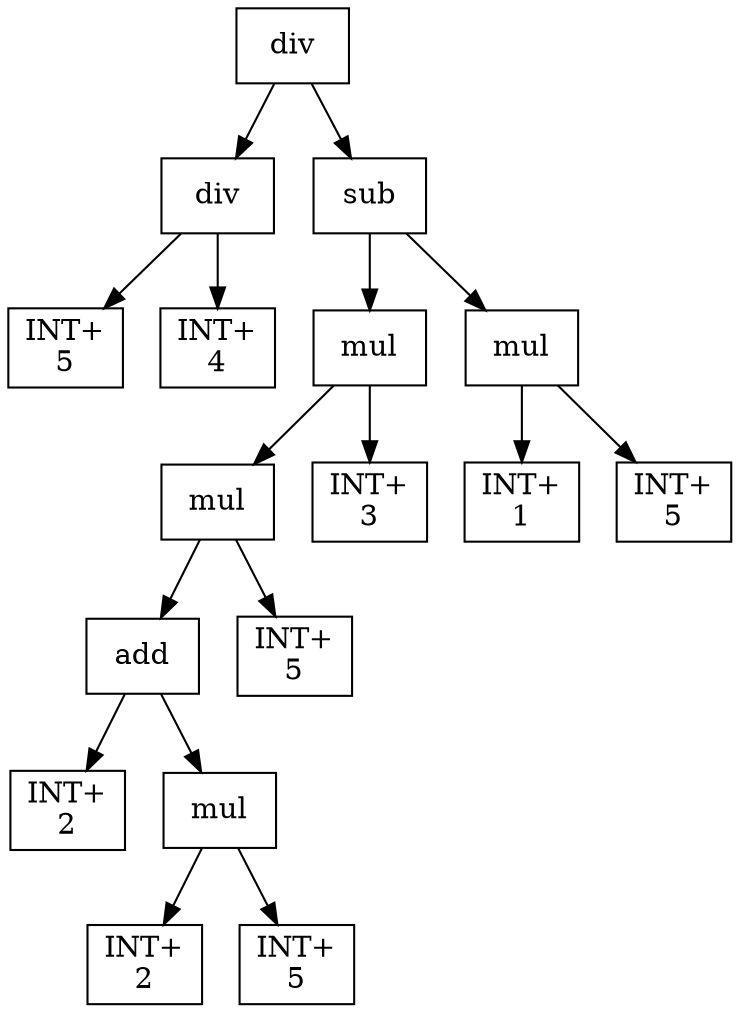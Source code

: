 digraph expr {
  node [shape=box];
  n1 [label="div"];
  n2 [label="div"];
  n3 [label="INT+\n5"];
  n4 [label="INT+\n4"];
  n2 -> n3;
  n2 -> n4;
  n5 [label="sub"];
  n6 [label="mul"];
  n7 [label="mul"];
  n8 [label="add"];
  n9 [label="INT+\n2"];
  n10 [label="mul"];
  n11 [label="INT+\n2"];
  n12 [label="INT+\n5"];
  n10 -> n11;
  n10 -> n12;
  n8 -> n9;
  n8 -> n10;
  n13 [label="INT+\n5"];
  n7 -> n8;
  n7 -> n13;
  n14 [label="INT+\n3"];
  n6 -> n7;
  n6 -> n14;
  n15 [label="mul"];
  n16 [label="INT+\n1"];
  n17 [label="INT+\n5"];
  n15 -> n16;
  n15 -> n17;
  n5 -> n6;
  n5 -> n15;
  n1 -> n2;
  n1 -> n5;
}